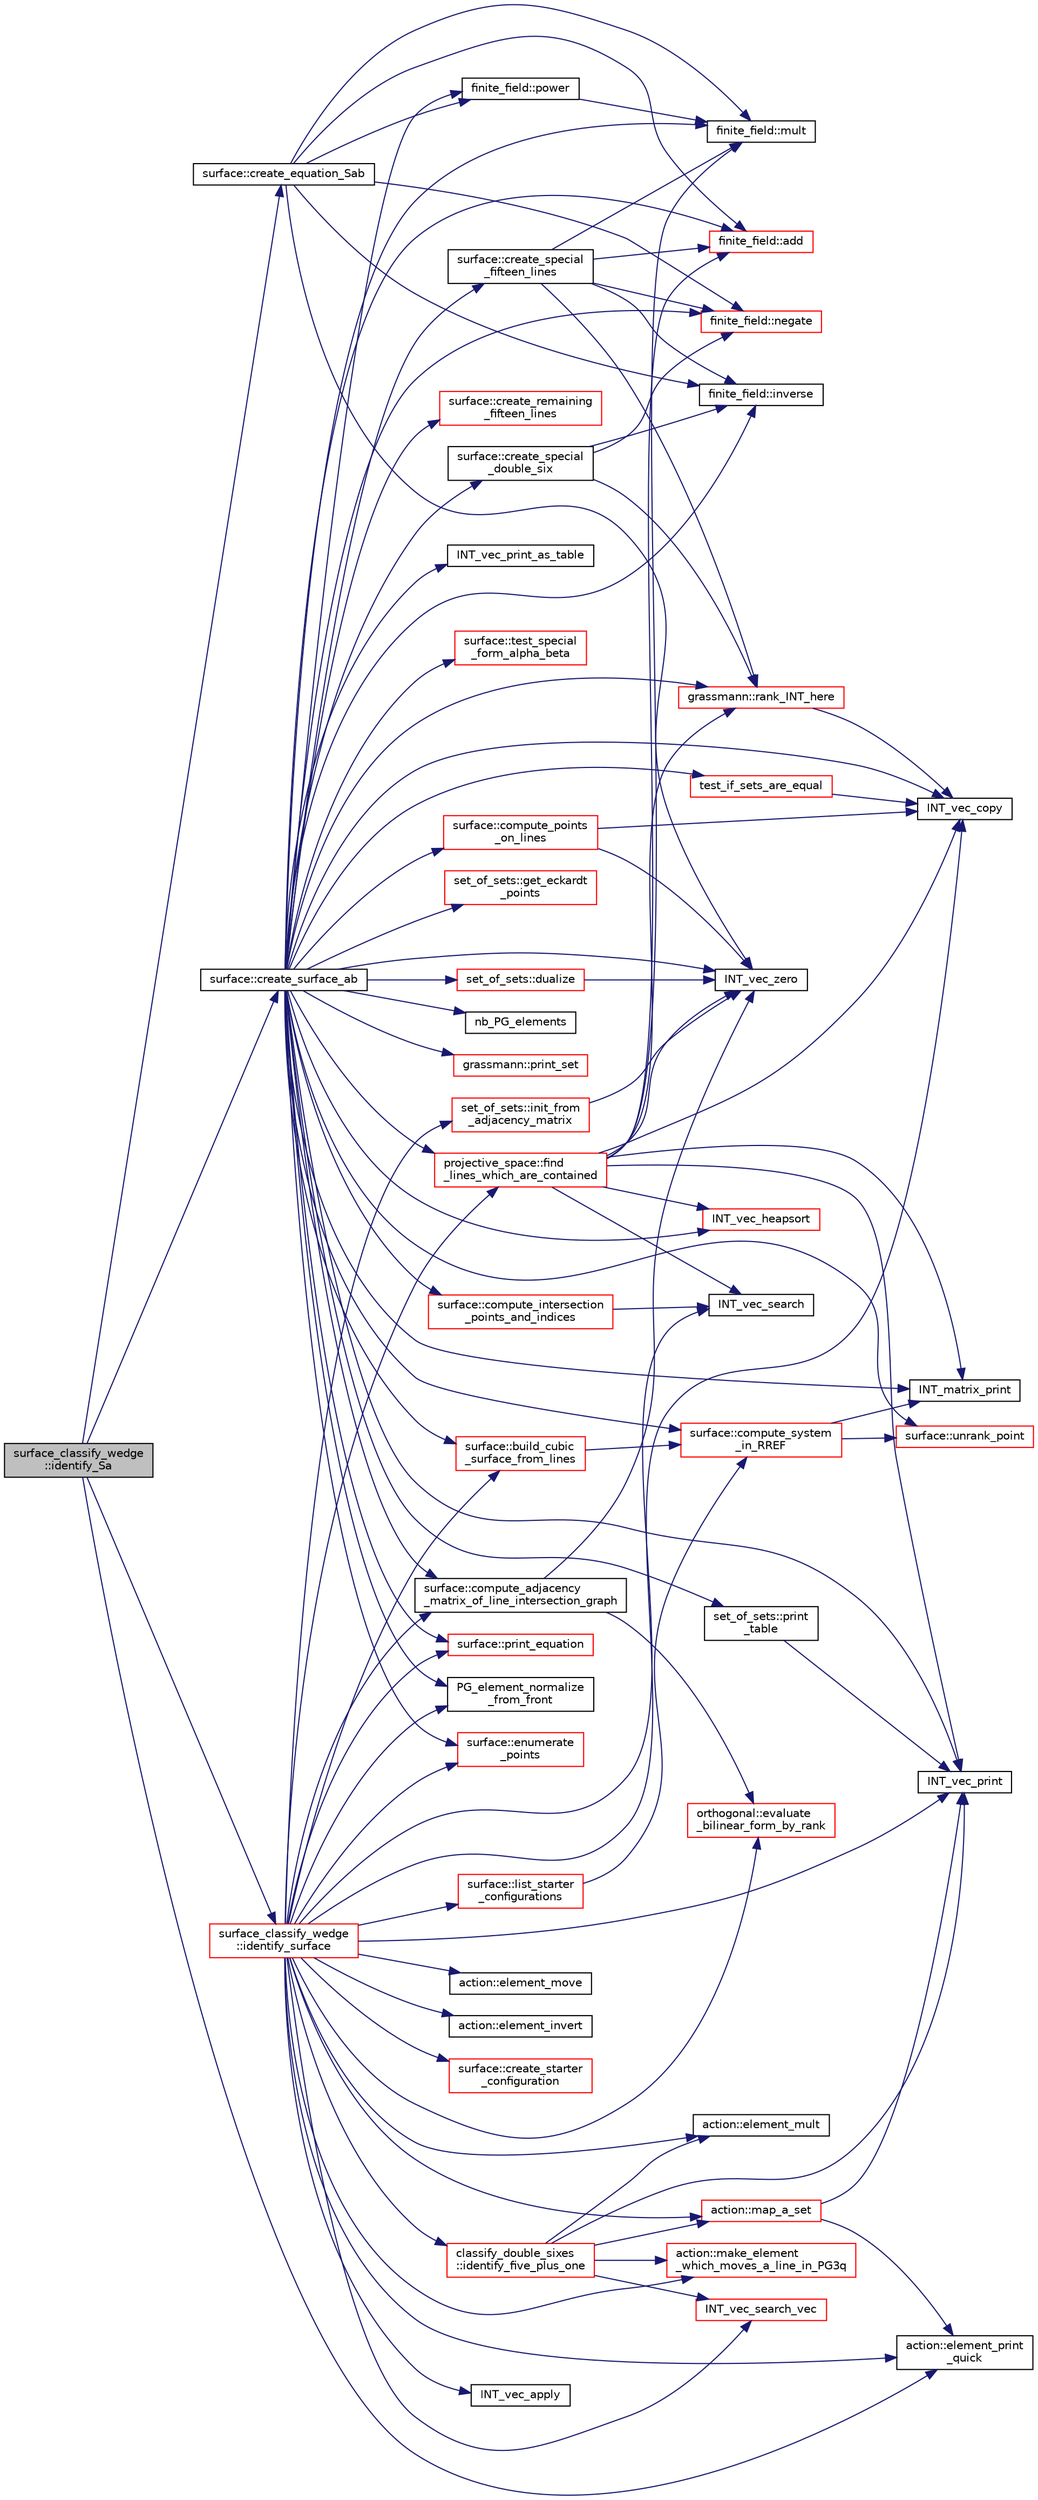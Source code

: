 digraph "surface_classify_wedge::identify_Sa"
{
  edge [fontname="Helvetica",fontsize="10",labelfontname="Helvetica",labelfontsize="10"];
  node [fontname="Helvetica",fontsize="10",shape=record];
  rankdir="LR";
  Node485 [label="surface_classify_wedge\l::identify_Sa",height=0.2,width=0.4,color="black", fillcolor="grey75", style="filled", fontcolor="black"];
  Node485 -> Node486 [color="midnightblue",fontsize="10",style="solid",fontname="Helvetica"];
  Node486 [label="surface::create_surface_ab",height=0.2,width=0.4,color="black", fillcolor="white", style="filled",URL="$d5/d88/classsurface.html#a9e0834d9fd3ea14957df1944ac40c847"];
  Node486 -> Node487 [color="midnightblue",fontsize="10",style="solid",fontname="Helvetica"];
  Node487 [label="finite_field::mult",height=0.2,width=0.4,color="black", fillcolor="white", style="filled",URL="$df/d5a/classfinite__field.html#a24fb5917aa6d4d656fd855b7f44a13b0"];
  Node486 -> Node488 [color="midnightblue",fontsize="10",style="solid",fontname="Helvetica"];
  Node488 [label="finite_field::add",height=0.2,width=0.4,color="red", fillcolor="white", style="filled",URL="$df/d5a/classfinite__field.html#a8f12328a27500f3c7be0c849ebbc9d14"];
  Node486 -> Node491 [color="midnightblue",fontsize="10",style="solid",fontname="Helvetica"];
  Node491 [label="finite_field::negate",height=0.2,width=0.4,color="red", fillcolor="white", style="filled",URL="$df/d5a/classfinite__field.html#aa9d798298f25d4a9262b5bc5f1733e31"];
  Node486 -> Node492 [color="midnightblue",fontsize="10",style="solid",fontname="Helvetica"];
  Node492 [label="nb_PG_elements",height=0.2,width=0.4,color="black", fillcolor="white", style="filled",URL="$d4/d67/geometry_8h.html#ada56c56cb5c7b39553dc0391f2df1cee"];
  Node486 -> Node493 [color="midnightblue",fontsize="10",style="solid",fontname="Helvetica"];
  Node493 [label="finite_field::power",height=0.2,width=0.4,color="black", fillcolor="white", style="filled",URL="$df/d5a/classfinite__field.html#a0437871b8f775f0b2d589188d9ad7e61"];
  Node493 -> Node487 [color="midnightblue",fontsize="10",style="solid",fontname="Helvetica"];
  Node486 -> Node494 [color="midnightblue",fontsize="10",style="solid",fontname="Helvetica"];
  Node494 [label="finite_field::inverse",height=0.2,width=0.4,color="black", fillcolor="white", style="filled",URL="$df/d5a/classfinite__field.html#a69f2a12c01e70b7ce2d115c5221c9cdd"];
  Node486 -> Node495 [color="midnightblue",fontsize="10",style="solid",fontname="Helvetica"];
  Node495 [label="INT_vec_zero",height=0.2,width=0.4,color="black", fillcolor="white", style="filled",URL="$df/dbf/sajeeb_8_c.html#aa8c9c7977203577026080f546fe4980f"];
  Node486 -> Node496 [color="midnightblue",fontsize="10",style="solid",fontname="Helvetica"];
  Node496 [label="grassmann::rank_INT_here",height=0.2,width=0.4,color="red", fillcolor="white", style="filled",URL="$df/d02/classgrassmann.html#aaeab144aec85ec523f5a4d614a86d8d7"];
  Node496 -> Node497 [color="midnightblue",fontsize="10",style="solid",fontname="Helvetica"];
  Node497 [label="INT_vec_copy",height=0.2,width=0.4,color="black", fillcolor="white", style="filled",URL="$df/dbf/sajeeb_8_c.html#ac2d875e27e009af6ec04d17254d11075"];
  Node486 -> Node505 [color="midnightblue",fontsize="10",style="solid",fontname="Helvetica"];
  Node505 [label="grassmann::print_set",height=0.2,width=0.4,color="red", fillcolor="white", style="filled",URL="$df/d02/classgrassmann.html#aa15444bcee49f332c44023d44b04d87b"];
  Node486 -> Node507 [color="midnightblue",fontsize="10",style="solid",fontname="Helvetica"];
  Node507 [label="surface::create_special\l_double_six",height=0.2,width=0.4,color="black", fillcolor="white", style="filled",URL="$d5/d88/classsurface.html#a3b0ad8a2c8ee8bebc531782c56161985"];
  Node507 -> Node491 [color="midnightblue",fontsize="10",style="solid",fontname="Helvetica"];
  Node507 -> Node494 [color="midnightblue",fontsize="10",style="solid",fontname="Helvetica"];
  Node507 -> Node496 [color="midnightblue",fontsize="10",style="solid",fontname="Helvetica"];
  Node486 -> Node508 [color="midnightblue",fontsize="10",style="solid",fontname="Helvetica"];
  Node508 [label="test_if_sets_are_equal",height=0.2,width=0.4,color="red", fillcolor="white", style="filled",URL="$d5/de2/foundations_2data__structures_2data__structures_8h.html#abd9436caf35fc01dd96cb8435459a20f"];
  Node508 -> Node497 [color="midnightblue",fontsize="10",style="solid",fontname="Helvetica"];
  Node486 -> Node497 [color="midnightblue",fontsize="10",style="solid",fontname="Helvetica"];
  Node486 -> Node501 [color="midnightblue",fontsize="10",style="solid",fontname="Helvetica"];
  Node501 [label="INT_vec_print",height=0.2,width=0.4,color="black", fillcolor="white", style="filled",URL="$df/dbf/sajeeb_8_c.html#a79a5901af0b47dd0d694109543c027fe"];
  Node486 -> Node513 [color="midnightblue",fontsize="10",style="solid",fontname="Helvetica"];
  Node513 [label="surface::create_remaining\l_fifteen_lines",height=0.2,width=0.4,color="red", fillcolor="white", style="filled",URL="$d5/d88/classsurface.html#a8c9b2380670ce7cd1e143d98d30b60d4"];
  Node486 -> Node518 [color="midnightblue",fontsize="10",style="solid",fontname="Helvetica"];
  Node518 [label="surface::create_special\l_fifteen_lines",height=0.2,width=0.4,color="black", fillcolor="white", style="filled",URL="$d5/d88/classsurface.html#a8017b4bd4b6558b80689021b146ae32f"];
  Node518 -> Node491 [color="midnightblue",fontsize="10",style="solid",fontname="Helvetica"];
  Node518 -> Node487 [color="midnightblue",fontsize="10",style="solid",fontname="Helvetica"];
  Node518 -> Node488 [color="midnightblue",fontsize="10",style="solid",fontname="Helvetica"];
  Node518 -> Node494 [color="midnightblue",fontsize="10",style="solid",fontname="Helvetica"];
  Node518 -> Node496 [color="midnightblue",fontsize="10",style="solid",fontname="Helvetica"];
  Node486 -> Node519 [color="midnightblue",fontsize="10",style="solid",fontname="Helvetica"];
  Node519 [label="surface::compute_system\l_in_RREF",height=0.2,width=0.4,color="red", fillcolor="white", style="filled",URL="$d5/d88/classsurface.html#ac9feb8f85c4de01b183428fdbd874e71"];
  Node519 -> Node525 [color="midnightblue",fontsize="10",style="solid",fontname="Helvetica"];
  Node525 [label="INT_matrix_print",height=0.2,width=0.4,color="black", fillcolor="white", style="filled",URL="$d5/db4/io__and__os_8h.html#afd4180a24bef3a2b584668a4eaf607ff"];
  Node519 -> Node526 [color="midnightblue",fontsize="10",style="solid",fontname="Helvetica"];
  Node526 [label="surface::unrank_point",height=0.2,width=0.4,color="red", fillcolor="white", style="filled",URL="$d5/d88/classsurface.html#a69c1875a5c1c69b9ad81a277dd99a0b3"];
  Node486 -> Node529 [color="midnightblue",fontsize="10",style="solid",fontname="Helvetica"];
  Node529 [label="surface::build_cubic\l_surface_from_lines",height=0.2,width=0.4,color="red", fillcolor="white", style="filled",URL="$d5/d88/classsurface.html#a95e15e44b3f97a1d83b878b31751a0a2"];
  Node529 -> Node519 [color="midnightblue",fontsize="10",style="solid",fontname="Helvetica"];
  Node486 -> Node530 [color="midnightblue",fontsize="10",style="solid",fontname="Helvetica"];
  Node530 [label="PG_element_normalize\l_from_front",height=0.2,width=0.4,color="black", fillcolor="white", style="filled",URL="$d4/d67/geometry_8h.html#af675caf5f9975573455c8d93cb56bf95"];
  Node486 -> Node531 [color="midnightblue",fontsize="10",style="solid",fontname="Helvetica"];
  Node531 [label="surface::enumerate\l_points",height=0.2,width=0.4,color="red", fillcolor="white", style="filled",URL="$d5/d88/classsurface.html#adc79cf9249a0bd3350b35a9c6bdd94d8"];
  Node486 -> Node535 [color="midnightblue",fontsize="10",style="solid",fontname="Helvetica"];
  Node535 [label="INT_vec_heapsort",height=0.2,width=0.4,color="red", fillcolor="white", style="filled",URL="$d5/de2/foundations_2data__structures_2data__structures_8h.html#a3590ad9987f801fbfc94634300182f39"];
  Node486 -> Node536 [color="midnightblue",fontsize="10",style="solid",fontname="Helvetica"];
  Node536 [label="surface::print_equation",height=0.2,width=0.4,color="red", fillcolor="white", style="filled",URL="$d5/d88/classsurface.html#a4c7be78ebc2a599c08f5a27c50da518b"];
  Node486 -> Node539 [color="midnightblue",fontsize="10",style="solid",fontname="Helvetica"];
  Node539 [label="INT_vec_print_as_table",height=0.2,width=0.4,color="black", fillcolor="white", style="filled",URL="$d5/db4/io__and__os_8h.html#a2fa979d22386f64bd3823dded0177c3f"];
  Node486 -> Node540 [color="midnightblue",fontsize="10",style="solid",fontname="Helvetica"];
  Node540 [label="surface::compute_adjacency\l_matrix_of_line_intersection_graph",height=0.2,width=0.4,color="black", fillcolor="white", style="filled",URL="$d5/d88/classsurface.html#ac5787faa49029a5d56971271bb59f9f1"];
  Node540 -> Node495 [color="midnightblue",fontsize="10",style="solid",fontname="Helvetica"];
  Node540 -> Node541 [color="midnightblue",fontsize="10",style="solid",fontname="Helvetica"];
  Node541 [label="orthogonal::evaluate\l_bilinear_form_by_rank",height=0.2,width=0.4,color="red", fillcolor="white", style="filled",URL="$d7/daa/classorthogonal.html#ab4f6117f55f6fbd0fb2bd8b4c8d981bf"];
  Node486 -> Node525 [color="midnightblue",fontsize="10",style="solid",fontname="Helvetica"];
  Node486 -> Node567 [color="midnightblue",fontsize="10",style="solid",fontname="Helvetica"];
  Node567 [label="surface::compute_intersection\l_points_and_indices",height=0.2,width=0.4,color="red", fillcolor="white", style="filled",URL="$d5/d88/classsurface.html#a620b43a69ca1fa49eb92fea7b6d098a3"];
  Node567 -> Node574 [color="midnightblue",fontsize="10",style="solid",fontname="Helvetica"];
  Node574 [label="INT_vec_search",height=0.2,width=0.4,color="black", fillcolor="white", style="filled",URL="$d5/de2/foundations_2data__structures_2data__structures_8h.html#ad103ef2316a1f671bdb68fd9cd9ba945"];
  Node486 -> Node576 [color="midnightblue",fontsize="10",style="solid",fontname="Helvetica"];
  Node576 [label="surface::test_special\l_form_alpha_beta",height=0.2,width=0.4,color="red", fillcolor="white", style="filled",URL="$d5/d88/classsurface.html#a21334591495270e78a3b248ada1fe8ff"];
  Node486 -> Node578 [color="midnightblue",fontsize="10",style="solid",fontname="Helvetica"];
  Node578 [label="projective_space::find\l_lines_which_are_contained",height=0.2,width=0.4,color="red", fillcolor="white", style="filled",URL="$d2/d17/classprojective__space.html#a4d8db4eb359b80d73170a82b9ebe47ae"];
  Node578 -> Node501 [color="midnightblue",fontsize="10",style="solid",fontname="Helvetica"];
  Node578 -> Node535 [color="midnightblue",fontsize="10",style="solid",fontname="Helvetica"];
  Node578 -> Node525 [color="midnightblue",fontsize="10",style="solid",fontname="Helvetica"];
  Node578 -> Node497 [color="midnightblue",fontsize="10",style="solid",fontname="Helvetica"];
  Node578 -> Node488 [color="midnightblue",fontsize="10",style="solid",fontname="Helvetica"];
  Node578 -> Node487 [color="midnightblue",fontsize="10",style="solid",fontname="Helvetica"];
  Node578 -> Node574 [color="midnightblue",fontsize="10",style="solid",fontname="Helvetica"];
  Node578 -> Node495 [color="midnightblue",fontsize="10",style="solid",fontname="Helvetica"];
  Node578 -> Node496 [color="midnightblue",fontsize="10",style="solid",fontname="Helvetica"];
  Node486 -> Node580 [color="midnightblue",fontsize="10",style="solid",fontname="Helvetica"];
  Node580 [label="surface::compute_points\l_on_lines",height=0.2,width=0.4,color="red", fillcolor="white", style="filled",URL="$d5/d88/classsurface.html#a5d2684ccddd35781211c364a2d5980e5"];
  Node580 -> Node495 [color="midnightblue",fontsize="10",style="solid",fontname="Helvetica"];
  Node580 -> Node497 [color="midnightblue",fontsize="10",style="solid",fontname="Helvetica"];
  Node486 -> Node584 [color="midnightblue",fontsize="10",style="solid",fontname="Helvetica"];
  Node584 [label="set_of_sets::print\l_table",height=0.2,width=0.4,color="black", fillcolor="white", style="filled",URL="$da/dd6/classset__of__sets.html#a5439014d55aa760a4313ff7307fed5a6"];
  Node584 -> Node501 [color="midnightblue",fontsize="10",style="solid",fontname="Helvetica"];
  Node486 -> Node585 [color="midnightblue",fontsize="10",style="solid",fontname="Helvetica"];
  Node585 [label="set_of_sets::get_eckardt\l_points",height=0.2,width=0.4,color="red", fillcolor="white", style="filled",URL="$da/dd6/classset__of__sets.html#af6713e71ef5a1b7cc7892d78900166c4"];
  Node486 -> Node786 [color="midnightblue",fontsize="10",style="solid",fontname="Helvetica"];
  Node786 [label="set_of_sets::dualize",height=0.2,width=0.4,color="red", fillcolor="white", style="filled",URL="$da/dd6/classset__of__sets.html#adc842e32ff036a78e0b86e68f92759e1"];
  Node786 -> Node495 [color="midnightblue",fontsize="10",style="solid",fontname="Helvetica"];
  Node486 -> Node526 [color="midnightblue",fontsize="10",style="solid",fontname="Helvetica"];
  Node485 -> Node789 [color="midnightblue",fontsize="10",style="solid",fontname="Helvetica"];
  Node789 [label="surface::create_equation_Sab",height=0.2,width=0.4,color="black", fillcolor="white", style="filled",URL="$d5/d88/classsurface.html#a8c521871432b1c3144d8af3dae119c5f"];
  Node789 -> Node491 [color="midnightblue",fontsize="10",style="solid",fontname="Helvetica"];
  Node789 -> Node487 [color="midnightblue",fontsize="10",style="solid",fontname="Helvetica"];
  Node789 -> Node493 [color="midnightblue",fontsize="10",style="solid",fontname="Helvetica"];
  Node789 -> Node488 [color="midnightblue",fontsize="10",style="solid",fontname="Helvetica"];
  Node789 -> Node494 [color="midnightblue",fontsize="10",style="solid",fontname="Helvetica"];
  Node789 -> Node495 [color="midnightblue",fontsize="10",style="solid",fontname="Helvetica"];
  Node485 -> Node790 [color="midnightblue",fontsize="10",style="solid",fontname="Helvetica"];
  Node790 [label="surface_classify_wedge\l::identify_surface",height=0.2,width=0.4,color="red", fillcolor="white", style="filled",URL="$d7/d5c/classsurface__classify__wedge.html#a0ee820a0324434792bd5362b4606de80"];
  Node790 -> Node501 [color="midnightblue",fontsize="10",style="solid",fontname="Helvetica"];
  Node790 -> Node536 [color="midnightblue",fontsize="10",style="solid",fontname="Helvetica"];
  Node790 -> Node531 [color="midnightblue",fontsize="10",style="solid",fontname="Helvetica"];
  Node790 -> Node578 [color="midnightblue",fontsize="10",style="solid",fontname="Helvetica"];
  Node790 -> Node540 [color="midnightblue",fontsize="10",style="solid",fontname="Helvetica"];
  Node790 -> Node791 [color="midnightblue",fontsize="10",style="solid",fontname="Helvetica"];
  Node791 [label="set_of_sets::init_from\l_adjacency_matrix",height=0.2,width=0.4,color="red", fillcolor="white", style="filled",URL="$da/dd6/classset__of__sets.html#ace9a38e27dd42625a10cf9682e01392a"];
  Node791 -> Node495 [color="midnightblue",fontsize="10",style="solid",fontname="Helvetica"];
  Node790 -> Node793 [color="midnightblue",fontsize="10",style="solid",fontname="Helvetica"];
  Node793 [label="surface::list_starter\l_configurations",height=0.2,width=0.4,color="red", fillcolor="white", style="filled",URL="$d5/d88/classsurface.html#a55328e9de25d908fa823cc78633fdda1"];
  Node793 -> Node519 [color="midnightblue",fontsize="10",style="solid",fontname="Helvetica"];
  Node790 -> Node797 [color="midnightblue",fontsize="10",style="solid",fontname="Helvetica"];
  Node797 [label="surface::create_starter\l_configuration",height=0.2,width=0.4,color="red", fillcolor="white", style="filled",URL="$d5/d88/classsurface.html#a4c5ed7de553c336243364e7ec045fffb"];
  Node790 -> Node798 [color="midnightblue",fontsize="10",style="solid",fontname="Helvetica"];
  Node798 [label="INT_vec_apply",height=0.2,width=0.4,color="black", fillcolor="white", style="filled",URL="$d5/db4/io__and__os_8h.html#a213a3e5aef54660073ad609492538df6"];
  Node790 -> Node541 [color="midnightblue",fontsize="10",style="solid",fontname="Helvetica"];
  Node790 -> Node799 [color="midnightblue",fontsize="10",style="solid",fontname="Helvetica"];
  Node799 [label="classify_double_sixes\l::identify_five_plus_one",height=0.2,width=0.4,color="red", fillcolor="white", style="filled",URL="$dd/d23/classclassify__double__sixes.html#aa78728c03ff9c37c26413c3d1ebac85a"];
  Node799 -> Node803 [color="midnightblue",fontsize="10",style="solid",fontname="Helvetica"];
  Node803 [label="action::make_element\l_which_moves_a_line_in_PG3q",height=0.2,width=0.4,color="red", fillcolor="white", style="filled",URL="$d2/d86/classaction.html#a926b90c3aafacbf77ffd99d50a8408cb"];
  Node799 -> Node832 [color="midnightblue",fontsize="10",style="solid",fontname="Helvetica"];
  Node832 [label="action::map_a_set",height=0.2,width=0.4,color="red", fillcolor="white", style="filled",URL="$d2/d86/classaction.html#a600e542e5aeca2a46f18110e027947e0"];
  Node832 -> Node833 [color="midnightblue",fontsize="10",style="solid",fontname="Helvetica"];
  Node833 [label="action::element_print\l_quick",height=0.2,width=0.4,color="black", fillcolor="white", style="filled",URL="$d2/d86/classaction.html#a4844680cf6750396f76494a28655265b"];
  Node832 -> Node501 [color="midnightblue",fontsize="10",style="solid",fontname="Helvetica"];
  Node799 -> Node835 [color="midnightblue",fontsize="10",style="solid",fontname="Helvetica"];
  Node835 [label="INT_vec_search_vec",height=0.2,width=0.4,color="red", fillcolor="white", style="filled",URL="$d5/de2/foundations_2data__structures_2data__structures_8h.html#a5359bd2dbac8e1ab54a374c6ed85f69b"];
  Node799 -> Node501 [color="midnightblue",fontsize="10",style="solid",fontname="Helvetica"];
  Node799 -> Node854 [color="midnightblue",fontsize="10",style="solid",fontname="Helvetica"];
  Node854 [label="action::element_mult",height=0.2,width=0.4,color="black", fillcolor="white", style="filled",URL="$d2/d86/classaction.html#ae9e36b2cae1f0f7bd7144097fa9a34b3"];
  Node790 -> Node833 [color="midnightblue",fontsize="10",style="solid",fontname="Helvetica"];
  Node790 -> Node803 [color="midnightblue",fontsize="10",style="solid",fontname="Helvetica"];
  Node790 -> Node832 [color="midnightblue",fontsize="10",style="solid",fontname="Helvetica"];
  Node790 -> Node835 [color="midnightblue",fontsize="10",style="solid",fontname="Helvetica"];
  Node790 -> Node854 [color="midnightblue",fontsize="10",style="solid",fontname="Helvetica"];
  Node790 -> Node574 [color="midnightblue",fontsize="10",style="solid",fontname="Helvetica"];
  Node790 -> Node852 [color="midnightblue",fontsize="10",style="solid",fontname="Helvetica"];
  Node852 [label="action::element_move",height=0.2,width=0.4,color="black", fillcolor="white", style="filled",URL="$d2/d86/classaction.html#a550947491bbb534d3d7951f50198a874"];
  Node790 -> Node866 [color="midnightblue",fontsize="10",style="solid",fontname="Helvetica"];
  Node866 [label="action::element_invert",height=0.2,width=0.4,color="black", fillcolor="white", style="filled",URL="$d2/d86/classaction.html#aa4bd01e338497714586636751fcef436"];
  Node790 -> Node497 [color="midnightblue",fontsize="10",style="solid",fontname="Helvetica"];
  Node790 -> Node529 [color="midnightblue",fontsize="10",style="solid",fontname="Helvetica"];
  Node790 -> Node530 [color="midnightblue",fontsize="10",style="solid",fontname="Helvetica"];
  Node485 -> Node833 [color="midnightblue",fontsize="10",style="solid",fontname="Helvetica"];
}
